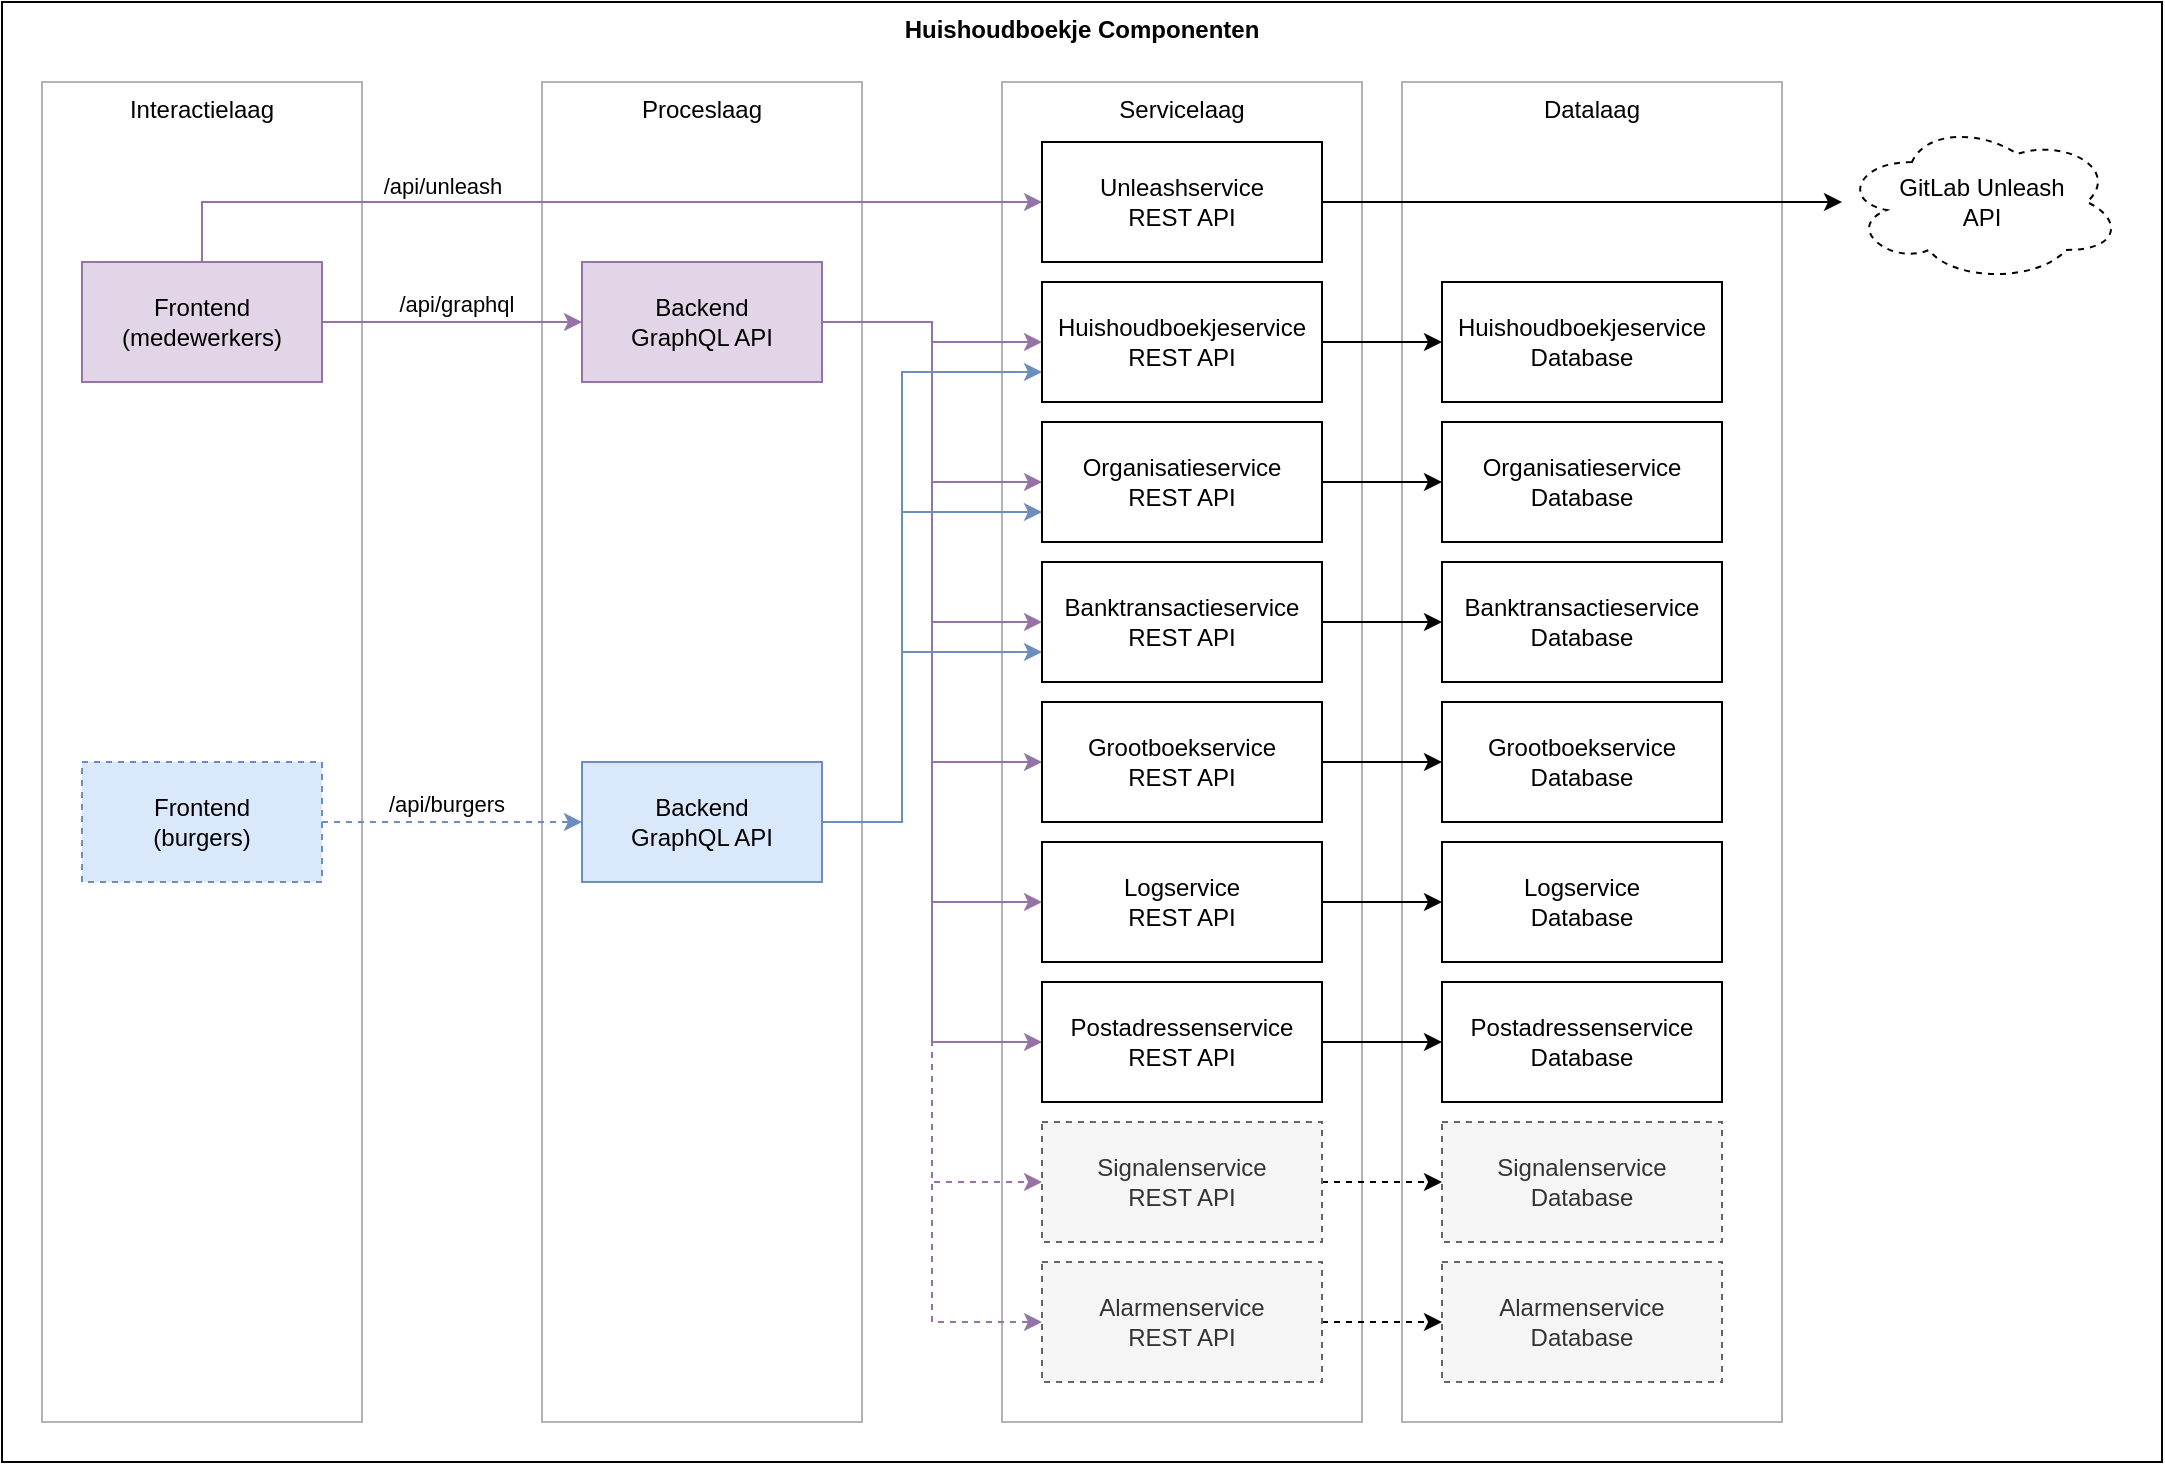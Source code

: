 <mxfile version="15.8.6" type="device"><diagram id="L1_ZgenPX7BmpZNI9JCs" name="Page-1"><mxGraphModel dx="1426" dy="852" grid="1" gridSize="10" guides="1" tooltips="1" connect="1" arrows="1" fold="1" page="1" pageScale="1" pageWidth="850" pageHeight="1100" math="0" shadow="0"><root><mxCell id="0"/><mxCell id="1" parent="0"/><mxCell id="vDN3koyw3iKDgwFm2IBP-1" value="&lt;b&gt;Huishoudboekje Componenten&lt;br&gt;&lt;/b&gt;" style="whiteSpace=wrap;html=1;rounded=0;verticalAlign=top;" parent="1" vertex="1"><mxGeometry x="10" y="10" width="1080" height="730" as="geometry"/></mxCell><mxCell id="vDN3koyw3iKDgwFm2IBP-16" value="Datalaag" style="whiteSpace=wrap;html=1;verticalAlign=top;rounded=0;strokeColor=#B3B3B3;" parent="1" vertex="1"><mxGeometry x="710" y="50" width="190" height="670" as="geometry"/></mxCell><mxCell id="vDN3koyw3iKDgwFm2IBP-28" value="Interactielaag" style="whiteSpace=wrap;html=1;verticalAlign=top;rounded=0;strokeColor=#B3B3B3;" parent="1" vertex="1"><mxGeometry x="30" y="50" width="160" height="670" as="geometry"/></mxCell><mxCell id="vDN3koyw3iKDgwFm2IBP-27" value="Proceslaag" style="whiteSpace=wrap;html=1;verticalAlign=top;rounded=0;strokeColor=#B3B3B3;" parent="1" vertex="1"><mxGeometry x="280" y="50" width="160" height="670" as="geometry"/></mxCell><mxCell id="vDN3koyw3iKDgwFm2IBP-26" value="Servicelaag" style="whiteSpace=wrap;html=1;verticalAlign=top;rounded=0;strokeColor=#B3B3B3;" parent="1" vertex="1"><mxGeometry x="510" y="50" width="180" height="670" as="geometry"/></mxCell><mxCell id="vDN3koyw3iKDgwFm2IBP-30" style="edgeStyle=orthogonalEdgeStyle;orthogonalLoop=1;jettySize=auto;html=1;exitX=1;exitY=0.5;exitDx=0;exitDy=0;entryX=0;entryY=0.5;entryDx=0;entryDy=0;rounded=0;fillColor=#dae8fc;strokeColor=#6c8ebf;dashed=1;" parent="1" source="vDN3koyw3iKDgwFm2IBP-2" target="vDN3koyw3iKDgwFm2IBP-5" edge="1"><mxGeometry relative="1" as="geometry"/></mxCell><mxCell id="vDN3koyw3iKDgwFm2IBP-59" value="/api/burgers" style="edgeLabel;html=1;align=center;verticalAlign=middle;resizable=0;points=[];" parent="vDN3koyw3iKDgwFm2IBP-30" vertex="1" connectable="0"><mxGeometry x="-0.046" y="-3" relative="1" as="geometry"><mxPoint y="-12" as="offset"/></mxGeometry></mxCell><mxCell id="vDN3koyw3iKDgwFm2IBP-2" value="&lt;div&gt;Frontend&lt;/div&gt;&lt;div&gt;(burgers)&lt;/div&gt;" style="whiteSpace=wrap;html=1;fillColor=#dae8fc;strokeColor=#6c8ebf;rounded=0;dashed=1;" parent="1" vertex="1"><mxGeometry x="50" y="390" width="120" height="60" as="geometry"/></mxCell><mxCell id="vDN3koyw3iKDgwFm2IBP-29" style="edgeStyle=orthogonalEdgeStyle;orthogonalLoop=1;jettySize=auto;html=1;exitX=1;exitY=0.5;exitDx=0;exitDy=0;entryX=0;entryY=0.5;entryDx=0;entryDy=0;rounded=0;fillColor=#e1d5e7;strokeColor=#9673a6;" parent="1" source="vDN3koyw3iKDgwFm2IBP-3" target="vDN3koyw3iKDgwFm2IBP-4" edge="1"><mxGeometry relative="1" as="geometry"/></mxCell><mxCell id="vDN3koyw3iKDgwFm2IBP-58" value="/api/graphql" style="edgeLabel;html=1;align=center;verticalAlign=middle;resizable=0;points=[];" parent="vDN3koyw3iKDgwFm2IBP-29" vertex="1" connectable="0"><mxGeometry x="0.031" y="1" relative="1" as="geometry"><mxPoint y="-8" as="offset"/></mxGeometry></mxCell><mxCell id="vDN3koyw3iKDgwFm2IBP-54" style="edgeStyle=elbowEdgeStyle;rounded=0;orthogonalLoop=1;jettySize=auto;html=1;exitX=0.5;exitY=0;exitDx=0;exitDy=0;entryX=0;entryY=0.5;entryDx=0;entryDy=0;fillColor=#e1d5e7;strokeColor=#9673a6;" parent="1" source="vDN3koyw3iKDgwFm2IBP-3" target="vDN3koyw3iKDgwFm2IBP-15" edge="1"><mxGeometry relative="1" as="geometry"><Array as="points"><mxPoint x="110" y="120"/></Array></mxGeometry></mxCell><mxCell id="vDN3koyw3iKDgwFm2IBP-57" value="/api/unleash" style="edgeLabel;html=1;align=center;verticalAlign=middle;resizable=0;points=[];" parent="vDN3koyw3iKDgwFm2IBP-54" vertex="1" connectable="0"><mxGeometry x="-0.409" relative="1" as="geometry"><mxPoint x="17" y="-8" as="offset"/></mxGeometry></mxCell><mxCell id="vDN3koyw3iKDgwFm2IBP-3" value="&lt;div&gt;Frontend&lt;/div&gt;&lt;div&gt;(medewerkers)&lt;/div&gt;" style="whiteSpace=wrap;html=1;fillColor=#e1d5e7;strokeColor=#9673a6;rounded=0;" parent="1" vertex="1"><mxGeometry x="50" y="140" width="120" height="60" as="geometry"/></mxCell><mxCell id="vDN3koyw3iKDgwFm2IBP-42" style="edgeStyle=orthogonalEdgeStyle;orthogonalLoop=1;jettySize=auto;html=1;exitX=1;exitY=0.5;exitDx=0;exitDy=0;fillColor=#e1d5e7;strokeColor=#9673a6;rounded=0;entryX=0;entryY=0.5;entryDx=0;entryDy=0;" parent="1" source="vDN3koyw3iKDgwFm2IBP-4" target="vDN3koyw3iKDgwFm2IBP-6" edge="1"><mxGeometry relative="1" as="geometry"/></mxCell><mxCell id="vDN3koyw3iKDgwFm2IBP-43" style="edgeStyle=orthogonalEdgeStyle;orthogonalLoop=1;jettySize=auto;html=1;exitX=1;exitY=0.5;exitDx=0;exitDy=0;entryX=0;entryY=0.5;entryDx=0;entryDy=0;fillColor=#e1d5e7;strokeColor=#9673a6;rounded=0;" parent="1" source="vDN3koyw3iKDgwFm2IBP-4" target="vDN3koyw3iKDgwFm2IBP-7" edge="1"><mxGeometry relative="1" as="geometry"/></mxCell><mxCell id="vDN3koyw3iKDgwFm2IBP-44" style="edgeStyle=orthogonalEdgeStyle;orthogonalLoop=1;jettySize=auto;html=1;exitX=1;exitY=0.5;exitDx=0;exitDy=0;entryX=0;entryY=0.5;entryDx=0;entryDy=0;fillColor=#e1d5e7;strokeColor=#9673a6;rounded=0;" parent="1" source="vDN3koyw3iKDgwFm2IBP-4" target="vDN3koyw3iKDgwFm2IBP-8" edge="1"><mxGeometry relative="1" as="geometry"/></mxCell><mxCell id="vDN3koyw3iKDgwFm2IBP-45" style="edgeStyle=orthogonalEdgeStyle;orthogonalLoop=1;jettySize=auto;html=1;exitX=1;exitY=0.5;exitDx=0;exitDy=0;entryX=0;entryY=0.5;entryDx=0;entryDy=0;fillColor=#e1d5e7;strokeColor=#9673a6;rounded=0;" parent="1" source="vDN3koyw3iKDgwFm2IBP-4" target="vDN3koyw3iKDgwFm2IBP-9" edge="1"><mxGeometry relative="1" as="geometry"/></mxCell><mxCell id="vDN3koyw3iKDgwFm2IBP-46" style="edgeStyle=orthogonalEdgeStyle;orthogonalLoop=1;jettySize=auto;html=1;exitX=1;exitY=0.5;exitDx=0;exitDy=0;entryX=0;entryY=0.5;entryDx=0;entryDy=0;fillColor=#e1d5e7;strokeColor=#9673a6;rounded=0;" parent="1" source="vDN3koyw3iKDgwFm2IBP-4" target="vDN3koyw3iKDgwFm2IBP-10" edge="1"><mxGeometry relative="1" as="geometry"/></mxCell><mxCell id="vDN3koyw3iKDgwFm2IBP-47" style="edgeStyle=orthogonalEdgeStyle;orthogonalLoop=1;jettySize=auto;html=1;exitX=1;exitY=0.5;exitDx=0;exitDy=0;entryX=0;entryY=0.5;entryDx=0;entryDy=0;fillColor=#e1d5e7;strokeColor=#9673a6;rounded=0;" parent="1" source="vDN3koyw3iKDgwFm2IBP-4" target="vDN3koyw3iKDgwFm2IBP-14" edge="1"><mxGeometry relative="1" as="geometry"/></mxCell><mxCell id="vDN3koyw3iKDgwFm2IBP-55" style="edgeStyle=elbowEdgeStyle;rounded=0;orthogonalLoop=1;jettySize=auto;html=1;exitX=1;exitY=0.5;exitDx=0;exitDy=0;entryX=0;entryY=0.5;entryDx=0;entryDy=0;dashed=1;fillColor=#e1d5e7;strokeColor=#9673a6;" parent="1" source="vDN3koyw3iKDgwFm2IBP-4" target="vDN3koyw3iKDgwFm2IBP-12" edge="1"><mxGeometry relative="1" as="geometry"/></mxCell><mxCell id="vDN3koyw3iKDgwFm2IBP-56" style="edgeStyle=elbowEdgeStyle;rounded=0;orthogonalLoop=1;jettySize=auto;html=1;exitX=1;exitY=0.5;exitDx=0;exitDy=0;entryX=0;entryY=0.5;entryDx=0;entryDy=0;dashed=1;fillColor=#e1d5e7;strokeColor=#9673a6;" parent="1" source="vDN3koyw3iKDgwFm2IBP-4" target="vDN3koyw3iKDgwFm2IBP-11" edge="1"><mxGeometry relative="1" as="geometry"/></mxCell><mxCell id="vDN3koyw3iKDgwFm2IBP-4" value="&lt;div&gt;Backend&lt;br&gt;&lt;/div&gt;&lt;div&gt;GraphQL API&lt;br&gt;&lt;/div&gt;" style="whiteSpace=wrap;html=1;fillColor=#e1d5e7;strokeColor=#9673a6;rounded=0;" parent="1" vertex="1"><mxGeometry x="300" y="140" width="120" height="60" as="geometry"/></mxCell><mxCell id="vDN3koyw3iKDgwFm2IBP-50" style="edgeStyle=elbowEdgeStyle;orthogonalLoop=1;jettySize=auto;html=1;exitX=1;exitY=0.5;exitDx=0;exitDy=0;entryX=0;entryY=0.75;entryDx=0;entryDy=0;fillColor=#dae8fc;strokeColor=#6c8ebf;rounded=0;" parent="1" source="vDN3koyw3iKDgwFm2IBP-5" target="vDN3koyw3iKDgwFm2IBP-8" edge="1"><mxGeometry relative="1" as="geometry"><Array as="points"><mxPoint x="460" y="350"/></Array></mxGeometry></mxCell><mxCell id="vDN3koyw3iKDgwFm2IBP-51" style="edgeStyle=elbowEdgeStyle;orthogonalLoop=1;jettySize=auto;html=1;exitX=1;exitY=0.5;exitDx=0;exitDy=0;entryX=0;entryY=0.75;entryDx=0;entryDy=0;fillColor=#dae8fc;strokeColor=#6c8ebf;rounded=0;" parent="1" source="vDN3koyw3iKDgwFm2IBP-5" target="vDN3koyw3iKDgwFm2IBP-7" edge="1"><mxGeometry relative="1" as="geometry"><Array as="points"><mxPoint x="460" y="300"/></Array></mxGeometry></mxCell><mxCell id="vDN3koyw3iKDgwFm2IBP-52" style="edgeStyle=elbowEdgeStyle;orthogonalLoop=1;jettySize=auto;html=1;exitX=1;exitY=0.5;exitDx=0;exitDy=0;entryX=0;entryY=0.75;entryDx=0;entryDy=0;fillColor=#dae8fc;strokeColor=#6c8ebf;rounded=0;" parent="1" source="vDN3koyw3iKDgwFm2IBP-5" target="vDN3koyw3iKDgwFm2IBP-6" edge="1"><mxGeometry relative="1" as="geometry"><Array as="points"><mxPoint x="460" y="270"/></Array></mxGeometry></mxCell><mxCell id="vDN3koyw3iKDgwFm2IBP-5" value="&lt;div&gt;Backend&lt;br&gt;&lt;/div&gt;&lt;div&gt;GraphQL API&lt;br&gt;&lt;/div&gt;" style="whiteSpace=wrap;html=1;fillColor=#dae8fc;strokeColor=#6c8ebf;rounded=0;" parent="1" vertex="1"><mxGeometry x="300" y="390" width="120" height="60" as="geometry"/></mxCell><mxCell id="vDN3koyw3iKDgwFm2IBP-31" style="edgeStyle=orthogonalEdgeStyle;orthogonalLoop=1;jettySize=auto;html=1;exitX=1;exitY=0.5;exitDx=0;exitDy=0;entryX=0;entryY=0.5;entryDx=0;entryDy=0;rounded=0;" parent="1" source="vDN3koyw3iKDgwFm2IBP-6" target="vDN3koyw3iKDgwFm2IBP-18" edge="1"><mxGeometry relative="1" as="geometry"/></mxCell><mxCell id="vDN3koyw3iKDgwFm2IBP-6" value="&lt;div&gt;Huishoudboekjeservice&lt;/div&gt;&lt;div&gt;REST API&lt;br&gt;&lt;/div&gt;" style="whiteSpace=wrap;html=1;rounded=0;" parent="1" vertex="1"><mxGeometry x="530" y="150" width="140" height="60" as="geometry"/></mxCell><mxCell id="vDN3koyw3iKDgwFm2IBP-32" style="edgeStyle=orthogonalEdgeStyle;orthogonalLoop=1;jettySize=auto;html=1;exitX=1;exitY=0.5;exitDx=0;exitDy=0;entryX=0;entryY=0.5;entryDx=0;entryDy=0;rounded=0;" parent="1" source="vDN3koyw3iKDgwFm2IBP-7" target="vDN3koyw3iKDgwFm2IBP-17" edge="1"><mxGeometry relative="1" as="geometry"/></mxCell><mxCell id="vDN3koyw3iKDgwFm2IBP-7" value="&lt;div&gt;Organisatieservice&lt;/div&gt;&lt;div&gt;REST API&lt;br&gt;&lt;/div&gt;" style="whiteSpace=wrap;html=1;rounded=0;" parent="1" vertex="1"><mxGeometry x="530" y="220" width="140" height="60" as="geometry"/></mxCell><mxCell id="vDN3koyw3iKDgwFm2IBP-33" style="edgeStyle=orthogonalEdgeStyle;orthogonalLoop=1;jettySize=auto;html=1;exitX=1;exitY=0.5;exitDx=0;exitDy=0;entryX=0;entryY=0.5;entryDx=0;entryDy=0;rounded=0;" parent="1" source="vDN3koyw3iKDgwFm2IBP-8" target="vDN3koyw3iKDgwFm2IBP-19" edge="1"><mxGeometry relative="1" as="geometry"/></mxCell><mxCell id="vDN3koyw3iKDgwFm2IBP-8" value="&lt;div&gt;Banktransactieservice&lt;/div&gt;&lt;div&gt;REST API&lt;br&gt;&lt;/div&gt;" style="whiteSpace=wrap;html=1;rounded=0;" parent="1" vertex="1"><mxGeometry x="530" y="290" width="140" height="60" as="geometry"/></mxCell><mxCell id="vDN3koyw3iKDgwFm2IBP-34" style="edgeStyle=orthogonalEdgeStyle;orthogonalLoop=1;jettySize=auto;html=1;exitX=1;exitY=0.5;exitDx=0;exitDy=0;entryX=0;entryY=0.5;entryDx=0;entryDy=0;rounded=0;" parent="1" source="vDN3koyw3iKDgwFm2IBP-9" target="vDN3koyw3iKDgwFm2IBP-20" edge="1"><mxGeometry relative="1" as="geometry"/></mxCell><mxCell id="vDN3koyw3iKDgwFm2IBP-9" value="&lt;div&gt;Grootboekservice&lt;br&gt;&lt;/div&gt;&lt;div&gt;REST API&lt;br&gt;&lt;/div&gt;" style="whiteSpace=wrap;html=1;rounded=0;" parent="1" vertex="1"><mxGeometry x="530" y="360" width="140" height="60" as="geometry"/></mxCell><mxCell id="vDN3koyw3iKDgwFm2IBP-35" style="edgeStyle=orthogonalEdgeStyle;orthogonalLoop=1;jettySize=auto;html=1;exitX=1;exitY=0.5;exitDx=0;exitDy=0;rounded=0;" parent="1" source="vDN3koyw3iKDgwFm2IBP-10" target="vDN3koyw3iKDgwFm2IBP-21" edge="1"><mxGeometry relative="1" as="geometry"/></mxCell><mxCell id="vDN3koyw3iKDgwFm2IBP-10" value="&lt;div&gt;Logservice&lt;/div&gt;&lt;div&gt;REST API&lt;br&gt;&lt;/div&gt;" style="whiteSpace=wrap;html=1;rounded=0;" parent="1" vertex="1"><mxGeometry x="530" y="430" width="140" height="60" as="geometry"/></mxCell><mxCell id="vDN3koyw3iKDgwFm2IBP-38" style="edgeStyle=orthogonalEdgeStyle;orthogonalLoop=1;jettySize=auto;html=1;exitX=1;exitY=0.5;exitDx=0;exitDy=0;entryX=0;entryY=0.5;entryDx=0;entryDy=0;rounded=0;dashed=1;" parent="1" source="vDN3koyw3iKDgwFm2IBP-11" target="vDN3koyw3iKDgwFm2IBP-25" edge="1"><mxGeometry relative="1" as="geometry"/></mxCell><mxCell id="vDN3koyw3iKDgwFm2IBP-11" value="&lt;div&gt;Alarmenservice&lt;/div&gt;&lt;div&gt;REST API&lt;br&gt;&lt;/div&gt;" style="whiteSpace=wrap;html=1;dashed=1;fillColor=#f5f5f5;fontColor=#333333;strokeColor=#666666;rounded=0;" parent="1" vertex="1"><mxGeometry x="530" y="640" width="140" height="60" as="geometry"/></mxCell><mxCell id="vDN3koyw3iKDgwFm2IBP-37" style="edgeStyle=orthogonalEdgeStyle;orthogonalLoop=1;jettySize=auto;html=1;exitX=1;exitY=0.5;exitDx=0;exitDy=0;entryX=0;entryY=0.5;entryDx=0;entryDy=0;rounded=0;dashed=1;" parent="1" source="vDN3koyw3iKDgwFm2IBP-12" target="vDN3koyw3iKDgwFm2IBP-24" edge="1"><mxGeometry relative="1" as="geometry"/></mxCell><mxCell id="vDN3koyw3iKDgwFm2IBP-12" value="&lt;div&gt;Signalenservice&lt;/div&gt;&lt;div&gt;REST API&lt;br&gt;&lt;/div&gt;" style="whiteSpace=wrap;html=1;dashed=1;fillColor=#f5f5f5;fontColor=#333333;strokeColor=#666666;rounded=0;" parent="1" vertex="1"><mxGeometry x="530" y="570" width="140" height="60" as="geometry"/></mxCell><mxCell id="vDN3koyw3iKDgwFm2IBP-36" style="edgeStyle=orthogonalEdgeStyle;orthogonalLoop=1;jettySize=auto;html=1;exitX=1;exitY=0.5;exitDx=0;exitDy=0;entryX=0;entryY=0.5;entryDx=0;entryDy=0;rounded=0;" parent="1" source="vDN3koyw3iKDgwFm2IBP-14" target="vDN3koyw3iKDgwFm2IBP-23" edge="1"><mxGeometry relative="1" as="geometry"/></mxCell><mxCell id="vDN3koyw3iKDgwFm2IBP-14" value="&lt;div&gt;Postadressenservice&lt;/div&gt;&lt;div&gt;REST API&lt;br&gt;&lt;/div&gt;" style="whiteSpace=wrap;html=1;rounded=0;" parent="1" vertex="1"><mxGeometry x="530" y="500" width="140" height="60" as="geometry"/></mxCell><mxCell id="vDN3koyw3iKDgwFm2IBP-40" style="edgeStyle=orthogonalEdgeStyle;orthogonalLoop=1;jettySize=auto;html=1;exitX=1;exitY=0.5;exitDx=0;exitDy=0;rounded=0;" parent="1" source="vDN3koyw3iKDgwFm2IBP-15" target="vDN3koyw3iKDgwFm2IBP-41" edge="1"><mxGeometry relative="1" as="geometry"><mxPoint x="1050" y="350" as="targetPoint"/></mxGeometry></mxCell><mxCell id="vDN3koyw3iKDgwFm2IBP-15" value="&lt;div&gt;Unleashservice&lt;/div&gt;&lt;div&gt;REST API&lt;br&gt;&lt;/div&gt;" style="whiteSpace=wrap;html=1;rounded=0;" parent="1" vertex="1"><mxGeometry x="530" y="80" width="140" height="60" as="geometry"/></mxCell><mxCell id="vDN3koyw3iKDgwFm2IBP-17" value="Organisatieservice Database" style="whiteSpace=wrap;html=1;rounded=0;" parent="1" vertex="1"><mxGeometry x="730" y="220" width="140" height="60" as="geometry"/></mxCell><mxCell id="vDN3koyw3iKDgwFm2IBP-18" value="&lt;div&gt;Huishoudboekjeservice&lt;/div&gt;&lt;div&gt;Database&lt;br&gt;&lt;/div&gt;" style="whiteSpace=wrap;html=1;rounded=0;" parent="1" vertex="1"><mxGeometry x="730" y="150" width="140" height="60" as="geometry"/></mxCell><mxCell id="vDN3koyw3iKDgwFm2IBP-19" value="&lt;div&gt;Banktransactieservice&lt;/div&gt;&lt;div&gt;Database&lt;br&gt;&lt;/div&gt;" style="whiteSpace=wrap;html=1;rounded=0;" parent="1" vertex="1"><mxGeometry x="730" y="290" width="140" height="60" as="geometry"/></mxCell><mxCell id="vDN3koyw3iKDgwFm2IBP-20" value="&lt;div&gt;Grootboekservice&lt;br&gt;&lt;/div&gt;&lt;div&gt;Database&lt;br&gt;&lt;/div&gt;" style="whiteSpace=wrap;html=1;rounded=0;" parent="1" vertex="1"><mxGeometry x="730" y="360" width="140" height="60" as="geometry"/></mxCell><mxCell id="vDN3koyw3iKDgwFm2IBP-21" value="&lt;div&gt;Logservice&lt;/div&gt;&lt;div&gt;Database&lt;br&gt;&lt;/div&gt;" style="whiteSpace=wrap;html=1;rounded=0;" parent="1" vertex="1"><mxGeometry x="730" y="430" width="140" height="60" as="geometry"/></mxCell><mxCell id="vDN3koyw3iKDgwFm2IBP-23" value="&lt;div&gt;Postadressenservice&lt;/div&gt;&lt;div&gt;Database&lt;br&gt;&lt;/div&gt;" style="whiteSpace=wrap;html=1;rounded=0;" parent="1" vertex="1"><mxGeometry x="730" y="500" width="140" height="60" as="geometry"/></mxCell><mxCell id="vDN3koyw3iKDgwFm2IBP-24" value="&lt;div&gt;Signalenservice&lt;/div&gt;&lt;div&gt;Database&lt;br&gt;&lt;/div&gt;" style="whiteSpace=wrap;html=1;dashed=1;fillColor=#f5f5f5;fontColor=#333333;strokeColor=#666666;rounded=0;" parent="1" vertex="1"><mxGeometry x="730" y="570" width="140" height="60" as="geometry"/></mxCell><mxCell id="vDN3koyw3iKDgwFm2IBP-25" value="&lt;div&gt;Alarmenservice&lt;/div&gt;&lt;div&gt;Database&lt;br&gt;&lt;/div&gt;" style="whiteSpace=wrap;html=1;dashed=1;fillColor=#f5f5f5;fontColor=#333333;strokeColor=#666666;rounded=0;" parent="1" vertex="1"><mxGeometry x="730" y="640" width="140" height="60" as="geometry"/></mxCell><mxCell id="vDN3koyw3iKDgwFm2IBP-41" value="&lt;div&gt;GitLab Unleash &lt;br&gt;&lt;/div&gt;&lt;div&gt;API&lt;/div&gt;" style="ellipse;shape=cloud;whiteSpace=wrap;html=1;dashed=1;rounded=0;" parent="1" vertex="1"><mxGeometry x="930" y="70" width="140" height="80" as="geometry"/></mxCell></root></mxGraphModel></diagram></mxfile>